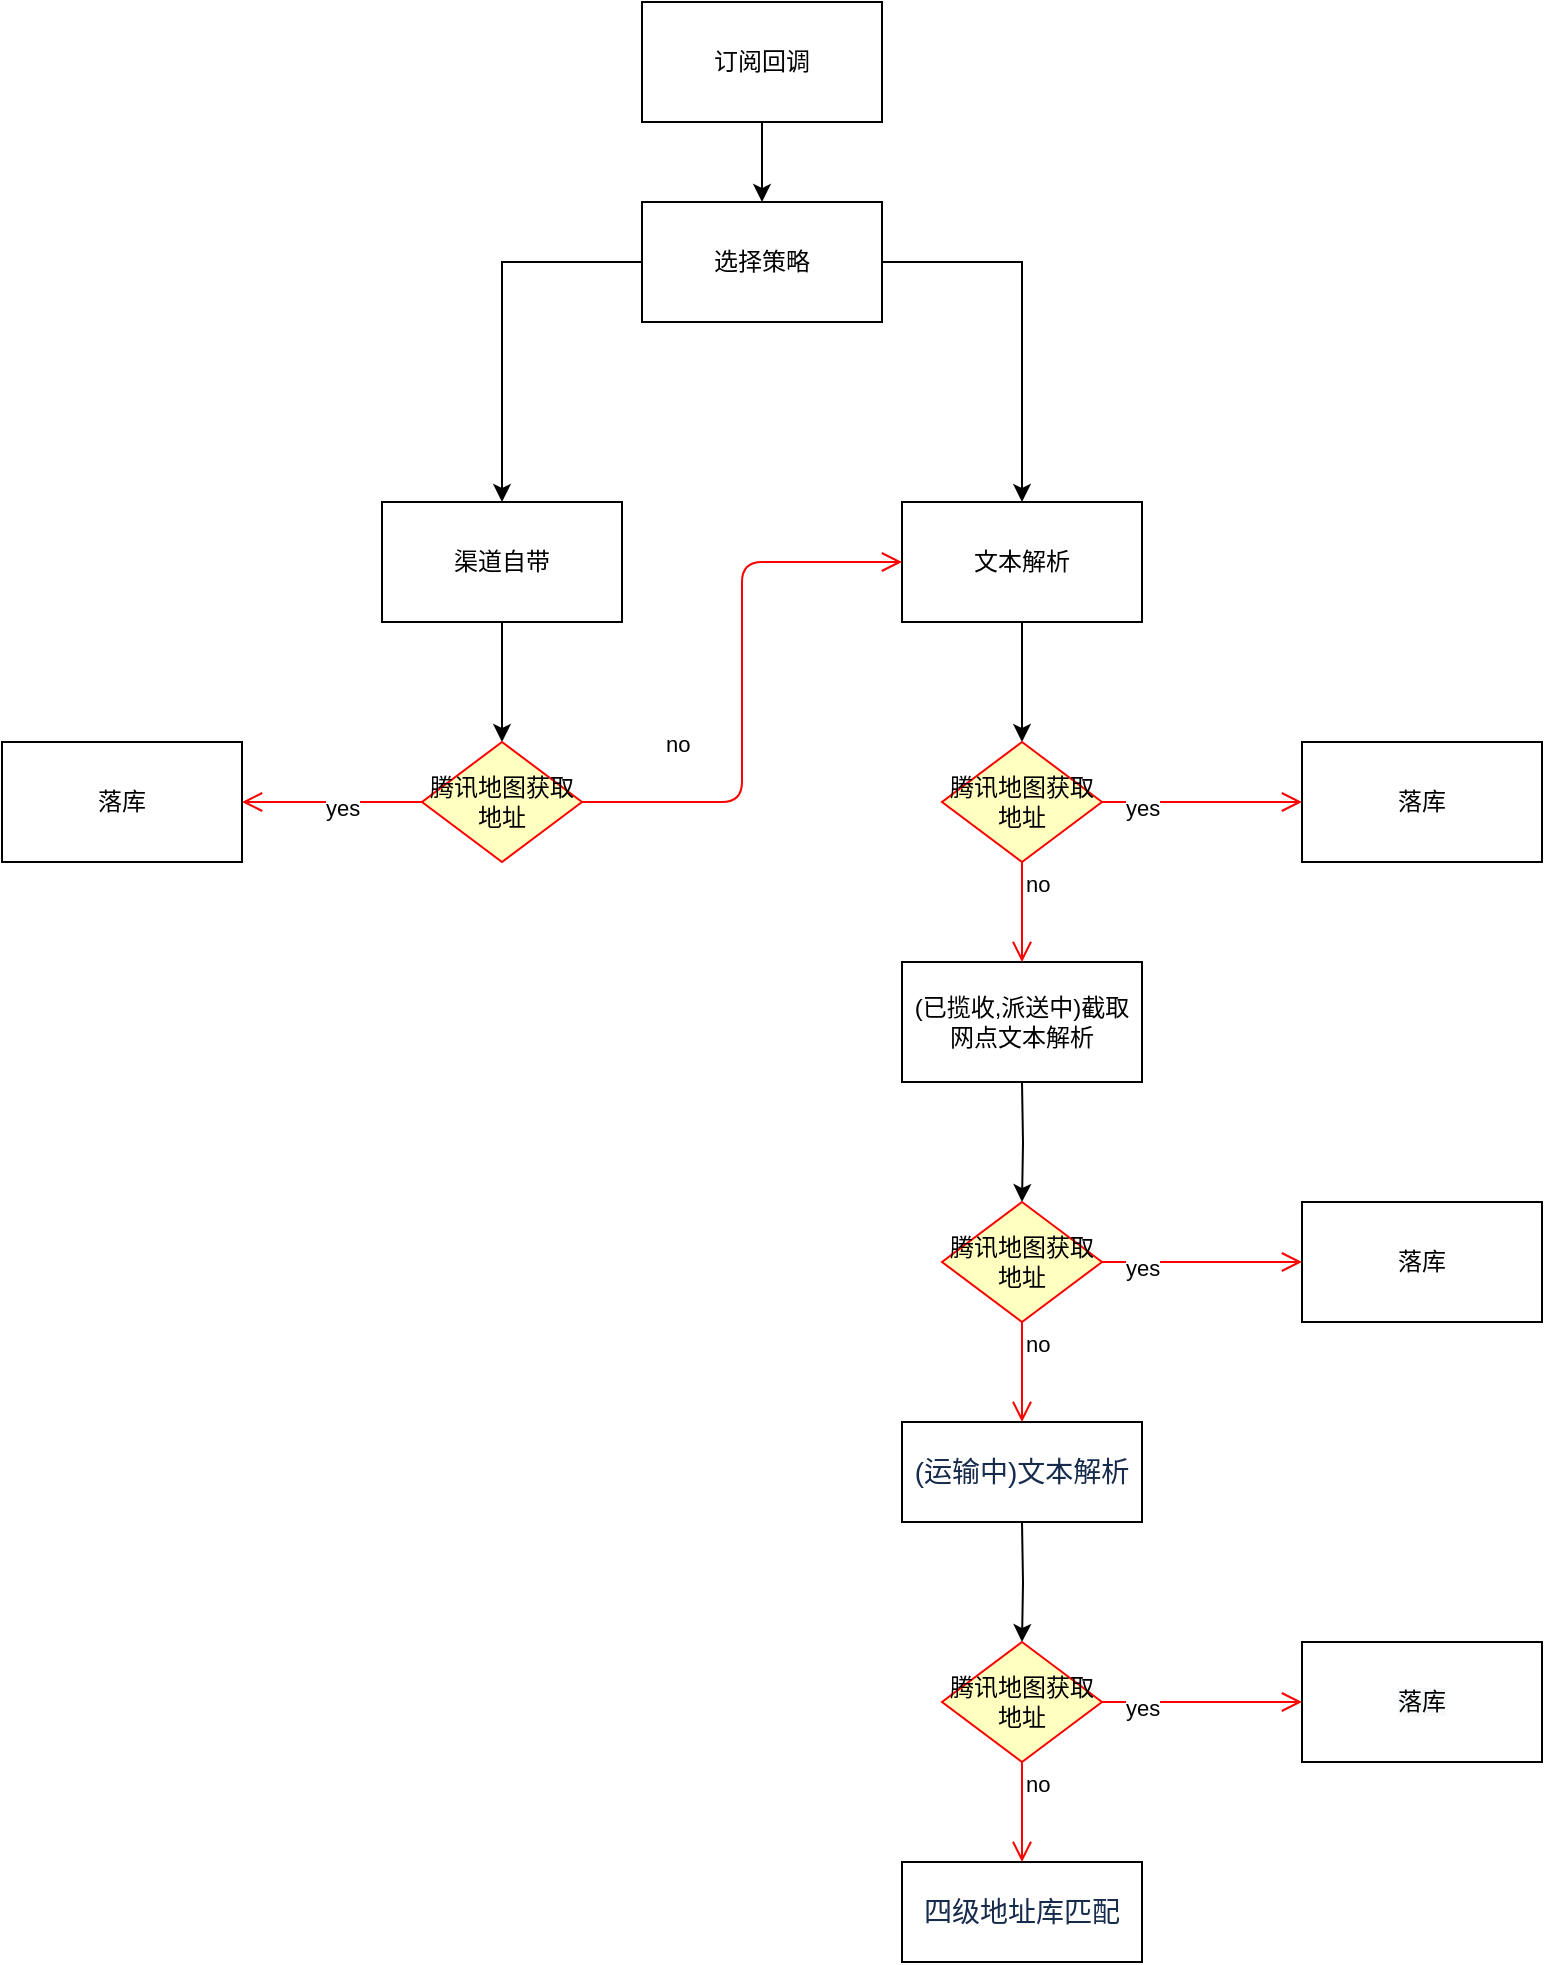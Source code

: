 <mxfile version="13.10.2" type="github">
  <diagram id="1SZtNcZNY4tcun21ia8f" name="第 1 页">
    <mxGraphModel dx="946" dy="613" grid="1" gridSize="10" guides="1" tooltips="1" connect="1" arrows="1" fold="1" page="1" pageScale="1" pageWidth="1654" pageHeight="2336" math="0" shadow="0">
      <root>
        <mxCell id="0" />
        <mxCell id="1" parent="0" />
        <mxCell id="xb7lIQ-bJNXaiGIV21DX-7" style="edgeStyle=orthogonalEdgeStyle;rounded=0;orthogonalLoop=1;jettySize=auto;html=1;" edge="1" parent="1" source="xb7lIQ-bJNXaiGIV21DX-1" target="xb7lIQ-bJNXaiGIV21DX-3">
          <mxGeometry relative="1" as="geometry" />
        </mxCell>
        <mxCell id="xb7lIQ-bJNXaiGIV21DX-1" value="&lt;span&gt;订阅回调&lt;/span&gt;" style="rounded=0;whiteSpace=wrap;html=1;" vertex="1" parent="1">
          <mxGeometry x="350" y="90" width="120" height="60" as="geometry" />
        </mxCell>
        <mxCell id="xb7lIQ-bJNXaiGIV21DX-8" style="edgeStyle=orthogonalEdgeStyle;rounded=0;orthogonalLoop=1;jettySize=auto;html=1;" edge="1" parent="1" source="xb7lIQ-bJNXaiGIV21DX-3" target="xb7lIQ-bJNXaiGIV21DX-5">
          <mxGeometry relative="1" as="geometry" />
        </mxCell>
        <mxCell id="xb7lIQ-bJNXaiGIV21DX-9" style="edgeStyle=orthogonalEdgeStyle;rounded=0;orthogonalLoop=1;jettySize=auto;html=1;" edge="1" parent="1" source="xb7lIQ-bJNXaiGIV21DX-3" target="xb7lIQ-bJNXaiGIV21DX-6">
          <mxGeometry relative="1" as="geometry" />
        </mxCell>
        <mxCell id="xb7lIQ-bJNXaiGIV21DX-3" value="&lt;span&gt;选择策略&lt;/span&gt;" style="rounded=0;whiteSpace=wrap;html=1;" vertex="1" parent="1">
          <mxGeometry x="350" y="190" width="120" height="60" as="geometry" />
        </mxCell>
        <mxCell id="xb7lIQ-bJNXaiGIV21DX-32" style="edgeStyle=orthogonalEdgeStyle;rounded=0;orthogonalLoop=1;jettySize=auto;html=1;" edge="1" parent="1" source="xb7lIQ-bJNXaiGIV21DX-5" target="xb7lIQ-bJNXaiGIV21DX-29">
          <mxGeometry relative="1" as="geometry" />
        </mxCell>
        <mxCell id="xb7lIQ-bJNXaiGIV21DX-5" value="渠道自带" style="rounded=0;whiteSpace=wrap;html=1;" vertex="1" parent="1">
          <mxGeometry x="220" y="340" width="120" height="60" as="geometry" />
        </mxCell>
        <mxCell id="xb7lIQ-bJNXaiGIV21DX-14" style="edgeStyle=orthogonalEdgeStyle;rounded=0;orthogonalLoop=1;jettySize=auto;html=1;" edge="1" parent="1" source="xb7lIQ-bJNXaiGIV21DX-6" target="xb7lIQ-bJNXaiGIV21DX-11">
          <mxGeometry relative="1" as="geometry" />
        </mxCell>
        <mxCell id="xb7lIQ-bJNXaiGIV21DX-6" value="文本解析" style="rounded=0;whiteSpace=wrap;html=1;" vertex="1" parent="1">
          <mxGeometry x="480" y="340" width="120" height="60" as="geometry" />
        </mxCell>
        <mxCell id="xb7lIQ-bJNXaiGIV21DX-10" value="(已揽收,派送中)截取网点文本解析" style="rounded=0;whiteSpace=wrap;html=1;" vertex="1" parent="1">
          <mxGeometry x="480" y="570" width="120" height="60" as="geometry" />
        </mxCell>
        <mxCell id="xb7lIQ-bJNXaiGIV21DX-11" value="腾讯地图获取地址" style="rhombus;whiteSpace=wrap;html=1;fillColor=#ffffc0;strokeColor=#ff0000;" vertex="1" parent="1">
          <mxGeometry x="500" y="460" width="80" height="60" as="geometry" />
        </mxCell>
        <mxCell id="xb7lIQ-bJNXaiGIV21DX-12" value="no" style="edgeStyle=orthogonalEdgeStyle;html=1;align=left;verticalAlign=bottom;endArrow=open;endSize=8;strokeColor=#ff0000;entryX=0;entryY=0.5;entryDx=0;entryDy=0;" edge="1" source="xb7lIQ-bJNXaiGIV21DX-11" parent="1" target="xb7lIQ-bJNXaiGIV21DX-15">
          <mxGeometry x="-1" y="-64" relative="1" as="geometry">
            <mxPoint x="680" y="480" as="targetPoint" />
            <mxPoint x="-40" y="-14" as="offset" />
          </mxGeometry>
        </mxCell>
        <mxCell id="xb7lIQ-bJNXaiGIV21DX-13" value="yes" style="edgeStyle=orthogonalEdgeStyle;html=1;align=left;verticalAlign=top;endArrow=open;endSize=8;strokeColor=#ff0000;entryX=0.5;entryY=0;entryDx=0;entryDy=0;" edge="1" source="xb7lIQ-bJNXaiGIV21DX-11" parent="1" target="xb7lIQ-bJNXaiGIV21DX-10">
          <mxGeometry x="-1" y="64" relative="1" as="geometry">
            <mxPoint x="520" y="500" as="targetPoint" />
            <mxPoint x="-14" y="-40" as="offset" />
          </mxGeometry>
        </mxCell>
        <mxCell id="xb7lIQ-bJNXaiGIV21DX-15" value="&lt;span&gt;落库&lt;/span&gt;" style="rounded=0;whiteSpace=wrap;html=1;" vertex="1" parent="1">
          <mxGeometry x="680" y="460" width="120" height="60" as="geometry" />
        </mxCell>
        <mxCell id="xb7lIQ-bJNXaiGIV21DX-17" style="edgeStyle=orthogonalEdgeStyle;rounded=0;orthogonalLoop=1;jettySize=auto;html=1;" edge="1" parent="1" target="xb7lIQ-bJNXaiGIV21DX-19">
          <mxGeometry relative="1" as="geometry">
            <mxPoint x="540" y="630" as="sourcePoint" />
          </mxGeometry>
        </mxCell>
        <mxCell id="xb7lIQ-bJNXaiGIV21DX-18" value="&lt;span style=&quot;color: rgb(23 , 43 , 77) ; font-family: , , &amp;#34;segoe ui&amp;#34; , &amp;#34;roboto&amp;#34; , &amp;#34;oxygen&amp;#34; , &amp;#34;ubuntu&amp;#34; , &amp;#34;fira sans&amp;#34; , &amp;#34;droid sans&amp;#34; , &amp;#34;helvetica neue&amp;#34; , sans-serif ; font-size: 14px ; text-align: left ; background-color: rgb(255 , 255 , 255)&quot;&gt;(运输中)文本解析&lt;/span&gt;" style="rounded=0;whiteSpace=wrap;html=1;" vertex="1" parent="1">
          <mxGeometry x="480" y="800" width="120" height="50" as="geometry" />
        </mxCell>
        <mxCell id="xb7lIQ-bJNXaiGIV21DX-19" value="腾讯地图获取地址" style="rhombus;whiteSpace=wrap;html=1;fillColor=#ffffc0;strokeColor=#ff0000;" vertex="1" parent="1">
          <mxGeometry x="500" y="690" width="80" height="60" as="geometry" />
        </mxCell>
        <mxCell id="xb7lIQ-bJNXaiGIV21DX-20" value="no" style="edgeStyle=orthogonalEdgeStyle;html=1;align=left;verticalAlign=bottom;endArrow=open;endSize=8;strokeColor=#ff0000;entryX=0;entryY=0.5;entryDx=0;entryDy=0;" edge="1" parent="1" source="xb7lIQ-bJNXaiGIV21DX-19" target="xb7lIQ-bJNXaiGIV21DX-22">
          <mxGeometry x="-1" y="-64" relative="1" as="geometry">
            <mxPoint x="680" y="710" as="targetPoint" />
            <mxPoint x="-40" y="-14" as="offset" />
          </mxGeometry>
        </mxCell>
        <mxCell id="xb7lIQ-bJNXaiGIV21DX-21" value="yes" style="edgeStyle=orthogonalEdgeStyle;html=1;align=left;verticalAlign=top;endArrow=open;endSize=8;strokeColor=#ff0000;entryX=0.5;entryY=0;entryDx=0;entryDy=0;" edge="1" parent="1" source="xb7lIQ-bJNXaiGIV21DX-19" target="xb7lIQ-bJNXaiGIV21DX-18">
          <mxGeometry x="-1" y="64" relative="1" as="geometry">
            <mxPoint x="520" y="730" as="targetPoint" />
            <mxPoint x="-14" y="-40" as="offset" />
          </mxGeometry>
        </mxCell>
        <mxCell id="xb7lIQ-bJNXaiGIV21DX-22" value="落库" style="rounded=0;whiteSpace=wrap;html=1;" vertex="1" parent="1">
          <mxGeometry x="680" y="690" width="120" height="60" as="geometry" />
        </mxCell>
        <mxCell id="xb7lIQ-bJNXaiGIV21DX-23" style="edgeStyle=orthogonalEdgeStyle;rounded=0;orthogonalLoop=1;jettySize=auto;html=1;" edge="1" parent="1" target="xb7lIQ-bJNXaiGIV21DX-25">
          <mxGeometry relative="1" as="geometry">
            <mxPoint x="540" y="850" as="sourcePoint" />
          </mxGeometry>
        </mxCell>
        <mxCell id="xb7lIQ-bJNXaiGIV21DX-24" value="&lt;span style=&quot;color: rgb(23 , 43 , 77) ; font-family: , , &amp;#34;segoe ui&amp;#34; , &amp;#34;roboto&amp;#34; , &amp;#34;oxygen&amp;#34; , &amp;#34;ubuntu&amp;#34; , &amp;#34;fira sans&amp;#34; , &amp;#34;droid sans&amp;#34; , &amp;#34;helvetica neue&amp;#34; , sans-serif ; font-size: 14px ; text-align: left ; background-color: rgb(255 , 255 , 255)&quot;&gt;四级地址库匹配&lt;/span&gt;" style="rounded=0;whiteSpace=wrap;html=1;" vertex="1" parent="1">
          <mxGeometry x="480" y="1020" width="120" height="50" as="geometry" />
        </mxCell>
        <mxCell id="xb7lIQ-bJNXaiGIV21DX-25" value="腾讯地图获取地址" style="rhombus;whiteSpace=wrap;html=1;fillColor=#ffffc0;strokeColor=#ff0000;" vertex="1" parent="1">
          <mxGeometry x="500" y="910" width="80" height="60" as="geometry" />
        </mxCell>
        <mxCell id="xb7lIQ-bJNXaiGIV21DX-26" value="no" style="edgeStyle=orthogonalEdgeStyle;html=1;align=left;verticalAlign=bottom;endArrow=open;endSize=8;strokeColor=#ff0000;entryX=0;entryY=0.5;entryDx=0;entryDy=0;" edge="1" parent="1" source="xb7lIQ-bJNXaiGIV21DX-25" target="xb7lIQ-bJNXaiGIV21DX-28">
          <mxGeometry x="-1" y="-64" relative="1" as="geometry">
            <mxPoint x="680" y="930" as="targetPoint" />
            <mxPoint x="-40" y="-14" as="offset" />
          </mxGeometry>
        </mxCell>
        <mxCell id="xb7lIQ-bJNXaiGIV21DX-27" value="yes" style="edgeStyle=orthogonalEdgeStyle;html=1;align=left;verticalAlign=top;endArrow=open;endSize=8;strokeColor=#ff0000;entryX=0.5;entryY=0;entryDx=0;entryDy=0;" edge="1" parent="1" source="xb7lIQ-bJNXaiGIV21DX-25" target="xb7lIQ-bJNXaiGIV21DX-24">
          <mxGeometry x="-1" y="64" relative="1" as="geometry">
            <mxPoint x="520" y="950" as="targetPoint" />
            <mxPoint x="-14" y="-40" as="offset" />
          </mxGeometry>
        </mxCell>
        <mxCell id="xb7lIQ-bJNXaiGIV21DX-28" value="&lt;meta charset=&quot;utf-8&quot;&gt;&lt;span style=&quot;color: rgb(0, 0, 0); font-family: helvetica; font-size: 12px; font-style: normal; font-weight: 400; letter-spacing: normal; text-align: center; text-indent: 0px; text-transform: none; word-spacing: 0px; background-color: rgb(248, 249, 250); display: inline; float: none;&quot;&gt;落库&lt;/span&gt;" style="rounded=0;whiteSpace=wrap;html=1;" vertex="1" parent="1">
          <mxGeometry x="680" y="910" width="120" height="60" as="geometry" />
        </mxCell>
        <mxCell id="xb7lIQ-bJNXaiGIV21DX-29" value="腾讯地图获取地址" style="rhombus;whiteSpace=wrap;html=1;fillColor=#ffffc0;strokeColor=#ff0000;" vertex="1" parent="1">
          <mxGeometry x="240" y="460" width="80" height="60" as="geometry" />
        </mxCell>
        <mxCell id="xb7lIQ-bJNXaiGIV21DX-30" value="no" style="edgeStyle=orthogonalEdgeStyle;html=1;align=left;verticalAlign=bottom;endArrow=open;endSize=8;strokeColor=#ff0000;" edge="1" parent="1" source="xb7lIQ-bJNXaiGIV21DX-29">
          <mxGeometry x="-1" y="-122" relative="1" as="geometry">
            <mxPoint x="150" y="490" as="targetPoint" />
            <mxPoint x="120" y="102" as="offset" />
          </mxGeometry>
        </mxCell>
        <mxCell id="xb7lIQ-bJNXaiGIV21DX-31" value="yes" style="edgeStyle=orthogonalEdgeStyle;html=1;align=left;verticalAlign=top;endArrow=open;endSize=8;strokeColor=#ff0000;entryX=0;entryY=0.5;entryDx=0;entryDy=0;" edge="1" parent="1" source="xb7lIQ-bJNXaiGIV21DX-29" target="xb7lIQ-bJNXaiGIV21DX-6">
          <mxGeometry x="-1" y="130" relative="1" as="geometry">
            <mxPoint x="280" y="570" as="targetPoint" />
            <mxPoint x="-130" y="120" as="offset" />
          </mxGeometry>
        </mxCell>
        <mxCell id="xb7lIQ-bJNXaiGIV21DX-33" value="落库" style="rounded=0;whiteSpace=wrap;html=1;" vertex="1" parent="1">
          <mxGeometry x="30" y="460" width="120" height="60" as="geometry" />
        </mxCell>
      </root>
    </mxGraphModel>
  </diagram>
</mxfile>
